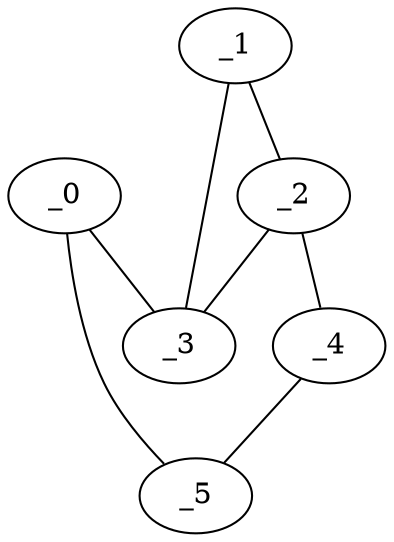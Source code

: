 graph EP1_0107 {
	_0	 [x="1.59019",
		y="2.97935"];
	_3	 [x="0.0488906",
		y="2.78145"];
	_0 -- _3;
	_5	 [x="2.33051",
		y="1.66991"];
	_0 -- _5;
	_1	 [x="2.28774",
		y="0.570306"];
	_2	 [x="1.1589",
		y="0.663556"];
	_1 -- _2;
	_1 -- _3;
	_2 -- _3;
	_4	 [x="0.911666",
		y="1.59094"];
	_2 -- _4;
	_4 -- _5;
}
